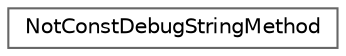 digraph "Graphical Class Hierarchy"
{
 // LATEX_PDF_SIZE
  bgcolor="transparent";
  edge [fontname=Helvetica,fontsize=10,labelfontname=Helvetica,labelfontsize=10];
  node [fontname=Helvetica,fontsize=10,shape=box,height=0.2,width=0.4];
  rankdir="LR";
  Node0 [id="Node000000",label="NotConstDebugStringMethod",height=0.2,width=0.4,color="grey40", fillcolor="white", style="filled",URL="$struct_not_const_debug_string_method.html",tooltip=" "];
}
